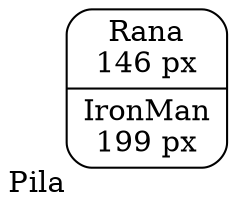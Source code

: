 digraph G {
    rankdir=LR;
    node[shape=Mrecord];
    Pila[xlabel="Pila" label="Rana\n146 px|IronMan\n199 px"];
}
